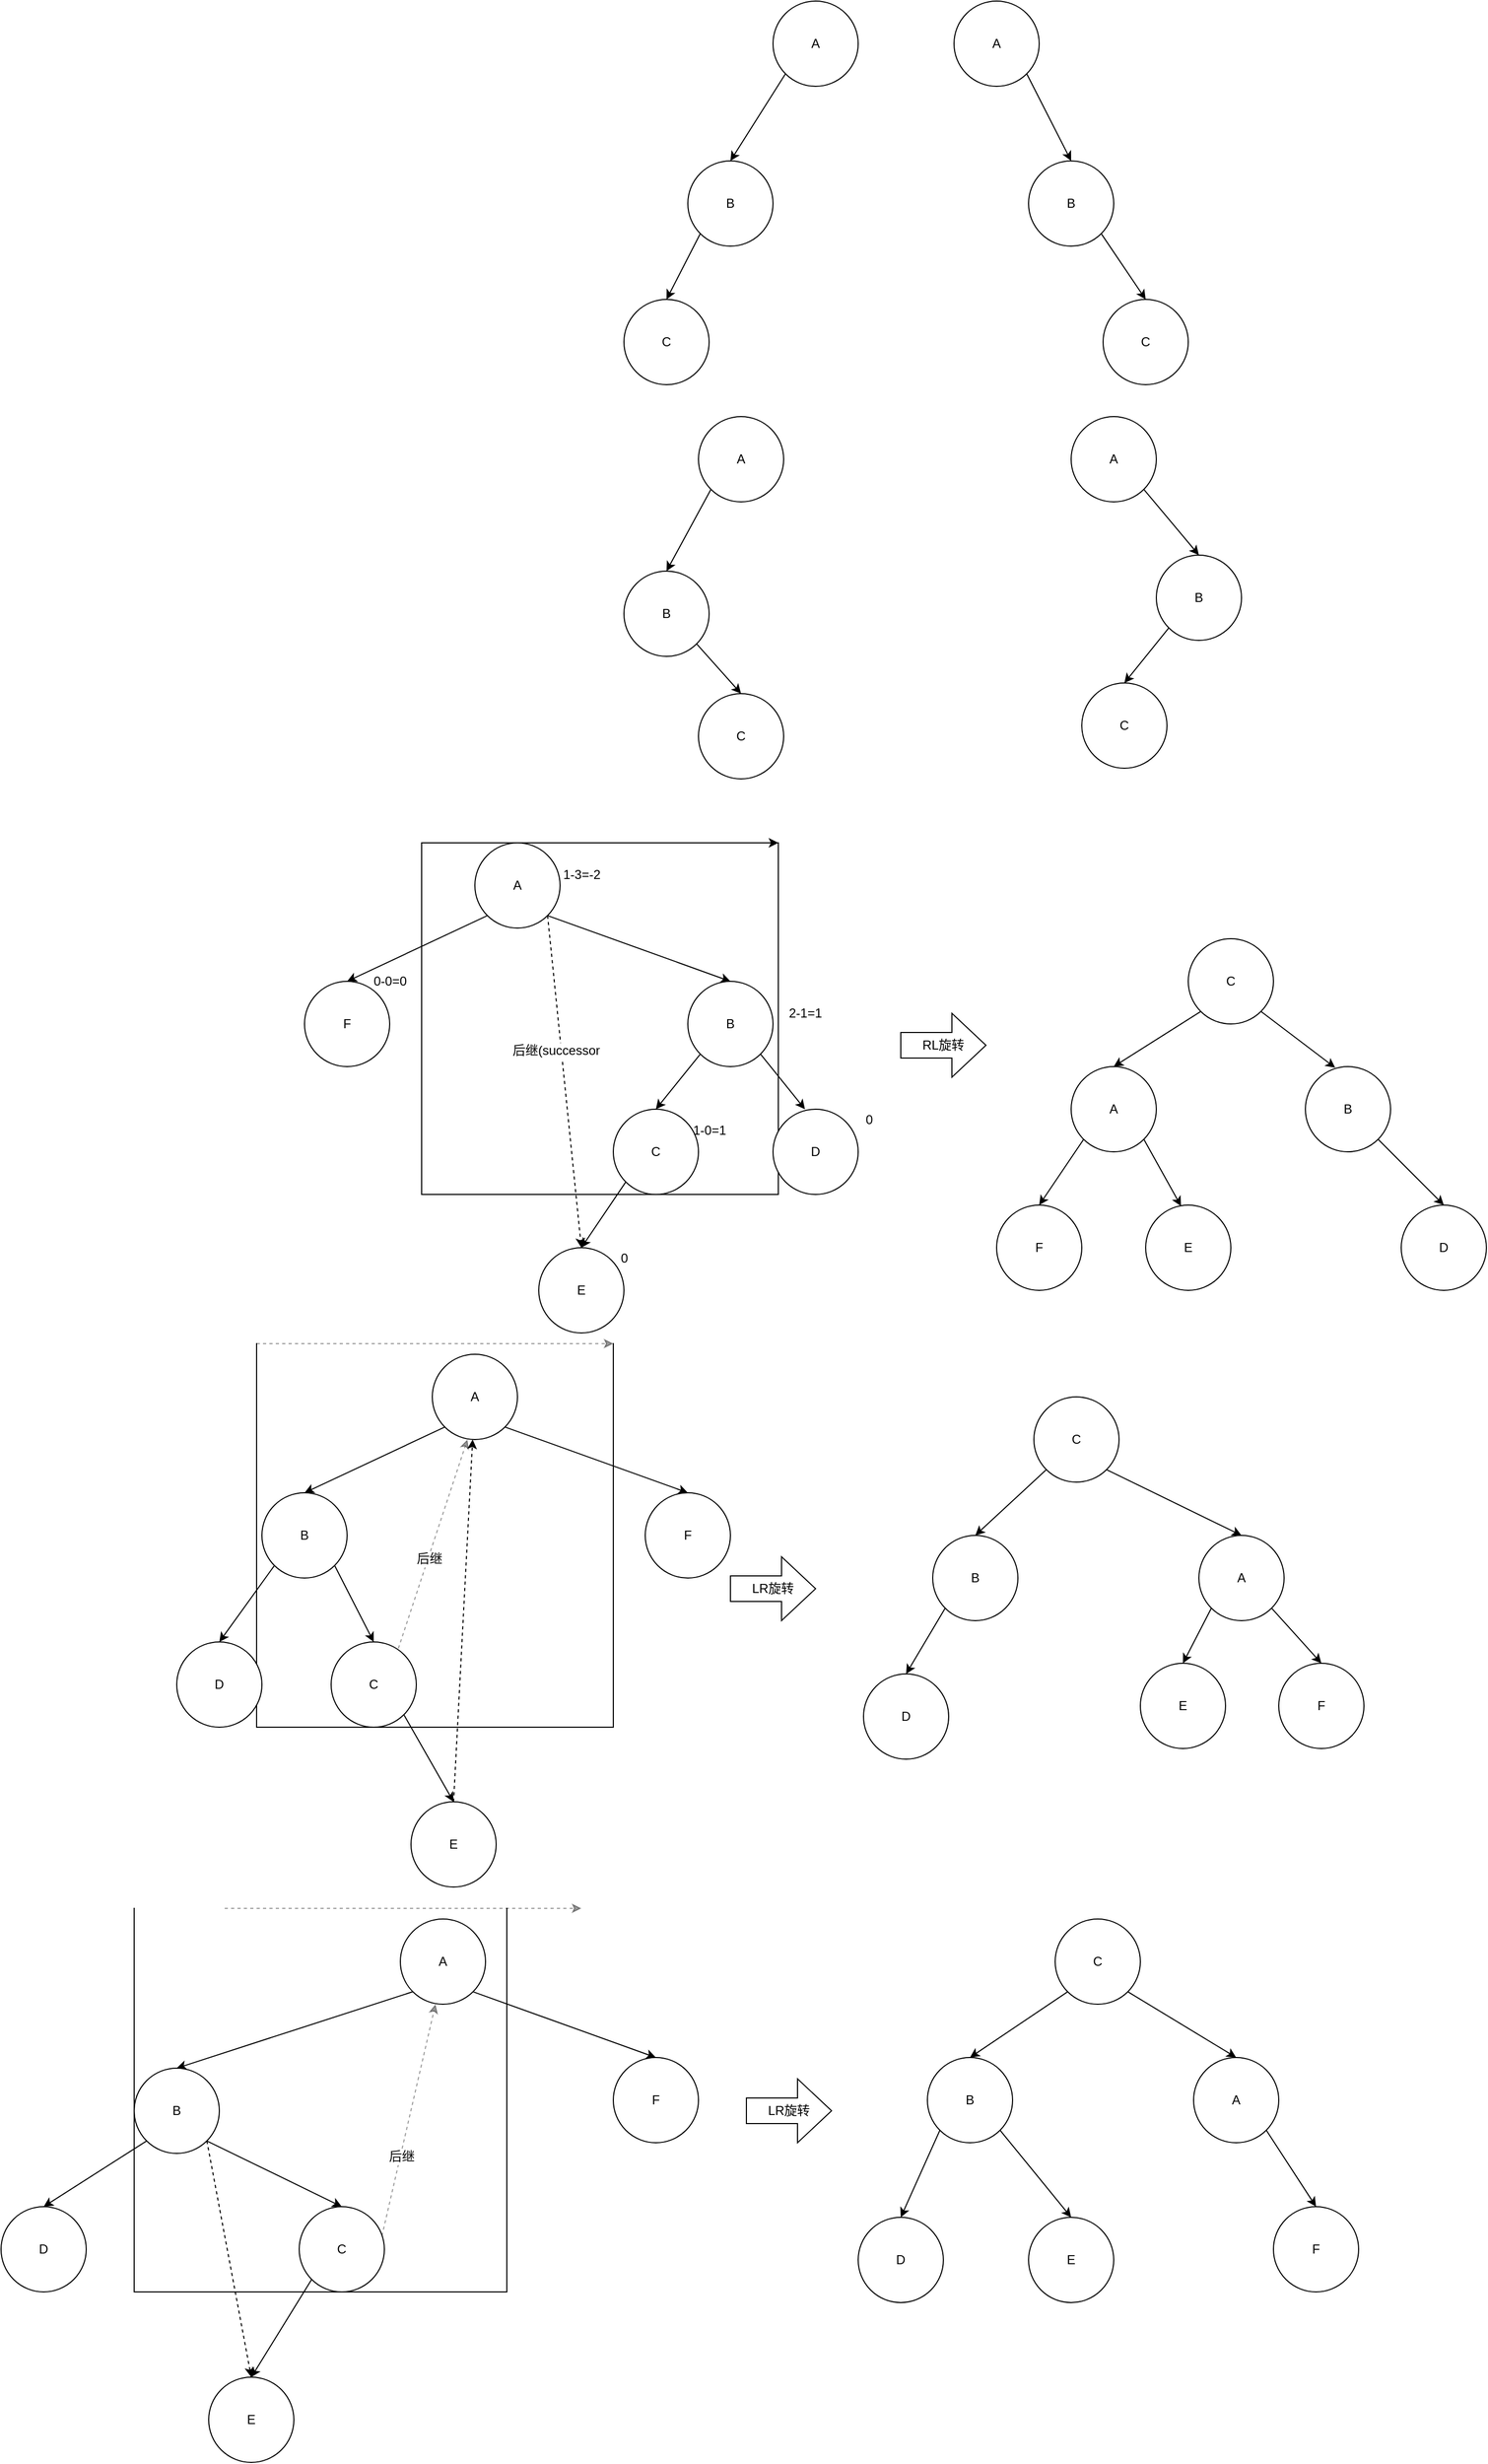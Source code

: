 <mxfile>
    <diagram id="SfLujJUTdWhsyr_97h2g" name="Page-1">
        <mxGraphModel dx="2405" dy="1120" grid="1" gridSize="10" guides="1" tooltips="1" connect="1" arrows="1" fold="1" page="1" pageScale="1" pageWidth="850" pageHeight="1100" math="0" shadow="0">
            <root>
                <mxCell id="0"/>
                <mxCell id="1" parent="0"/>
                <mxCell id="105" value="" style="shape=partialRectangle;whiteSpace=wrap;html=1;bottom=1;right=1;left=1;top=0;fillColor=none;routingCenterX=-0.5;fontSize=12;" vertex="1" parent="1">
                    <mxGeometry x="-185" y="1830" width="335" height="360" as="geometry"/>
                </mxCell>
                <mxCell id="75" value="" style="shape=partialRectangle;whiteSpace=wrap;html=1;bottom=1;right=1;left=1;top=0;fillColor=none;routingCenterX=-0.5;fontSize=12;" vertex="1" parent="1">
                    <mxGeometry x="-30" y="1360" width="335" height="330" as="geometry"/>
                </mxCell>
                <mxCell id="2" style="edgeStyle=none;html=1;exitX=0;exitY=1;exitDx=0;exitDy=0;entryX=0.5;entryY=0;entryDx=0;entryDy=0;endArrow=classic;endFill=1;" parent="1" source="3" target="6" edge="1">
                    <mxGeometry relative="1" as="geometry"/>
                </mxCell>
                <mxCell id="3" value="A" style="ellipse;whiteSpace=wrap;html=1;aspect=fixed;" parent="1" vertex="1">
                    <mxGeometry x="300" y="570" width="80" height="80" as="geometry"/>
                </mxCell>
                <mxCell id="4" style="edgeStyle=none;html=1;exitX=0;exitY=1;exitDx=0;exitDy=0;entryX=0.5;entryY=0;entryDx=0;entryDy=0;endArrow=classic;endFill=1;" parent="1" source="6" target="7" edge="1">
                    <mxGeometry relative="1" as="geometry"/>
                </mxCell>
                <mxCell id="6" value="B" style="ellipse;whiteSpace=wrap;html=1;aspect=fixed;" parent="1" vertex="1">
                    <mxGeometry x="220" y="720" width="80" height="80" as="geometry"/>
                </mxCell>
                <mxCell id="7" value="C" style="ellipse;whiteSpace=wrap;html=1;aspect=fixed;" parent="1" vertex="1">
                    <mxGeometry x="160" y="850" width="80" height="80" as="geometry"/>
                </mxCell>
                <mxCell id="10" style="edgeStyle=none;html=1;exitX=1;exitY=1;exitDx=0;exitDy=0;entryX=0.5;entryY=0;entryDx=0;entryDy=0;endArrow=classic;endFill=1;" parent="1" source="11" target="14" edge="1">
                    <mxGeometry relative="1" as="geometry"/>
                </mxCell>
                <mxCell id="11" value="A" style="ellipse;whiteSpace=wrap;html=1;aspect=fixed;" parent="1" vertex="1">
                    <mxGeometry x="470" y="570" width="80" height="80" as="geometry"/>
                </mxCell>
                <mxCell id="13" style="edgeStyle=none;html=1;exitX=1;exitY=1;exitDx=0;exitDy=0;entryX=0.5;entryY=0;entryDx=0;entryDy=0;endArrow=classic;endFill=1;" parent="1" source="14" target="16" edge="1">
                    <mxGeometry relative="1" as="geometry"/>
                </mxCell>
                <mxCell id="14" value="B" style="ellipse;whiteSpace=wrap;html=1;aspect=fixed;" parent="1" vertex="1">
                    <mxGeometry x="540" y="720" width="80" height="80" as="geometry"/>
                </mxCell>
                <mxCell id="16" value="C" style="ellipse;whiteSpace=wrap;html=1;aspect=fixed;" parent="1" vertex="1">
                    <mxGeometry x="610" y="850" width="80" height="80" as="geometry"/>
                </mxCell>
                <mxCell id="17" style="edgeStyle=none;html=1;exitX=0;exitY=1;exitDx=0;exitDy=0;entryX=0.5;entryY=0;entryDx=0;entryDy=0;endArrow=classic;endFill=1;" parent="1" source="18" target="21" edge="1">
                    <mxGeometry relative="1" as="geometry"/>
                </mxCell>
                <mxCell id="18" value="A" style="ellipse;whiteSpace=wrap;html=1;aspect=fixed;" parent="1" vertex="1">
                    <mxGeometry x="230" y="960" width="80" height="80" as="geometry"/>
                </mxCell>
                <mxCell id="20" style="edgeStyle=none;html=1;exitX=1;exitY=1;exitDx=0;exitDy=0;entryX=0.5;entryY=0;entryDx=0;entryDy=0;endArrow=classic;endFill=1;" parent="1" source="21" target="23" edge="1">
                    <mxGeometry relative="1" as="geometry"/>
                </mxCell>
                <mxCell id="21" value="B" style="ellipse;whiteSpace=wrap;html=1;aspect=fixed;" parent="1" vertex="1">
                    <mxGeometry x="160" y="1105" width="80" height="80" as="geometry"/>
                </mxCell>
                <mxCell id="23" value="C" style="ellipse;whiteSpace=wrap;html=1;aspect=fixed;" parent="1" vertex="1">
                    <mxGeometry x="230" y="1220" width="80" height="80" as="geometry"/>
                </mxCell>
                <mxCell id="31" style="edgeStyle=none;html=1;exitX=1;exitY=1;exitDx=0;exitDy=0;entryX=0.5;entryY=0;entryDx=0;entryDy=0;endArrow=classic;endFill=1;" parent="1" source="32" target="34" edge="1">
                    <mxGeometry relative="1" as="geometry"/>
                </mxCell>
                <mxCell id="32" value="A" style="ellipse;whiteSpace=wrap;html=1;aspect=fixed;" parent="1" vertex="1">
                    <mxGeometry x="580" y="960" width="80" height="80" as="geometry"/>
                </mxCell>
                <mxCell id="33" style="edgeStyle=none;html=1;exitX=0;exitY=1;exitDx=0;exitDy=0;entryX=0.5;entryY=0;entryDx=0;entryDy=0;endArrow=classic;endFill=1;" parent="1" source="34" target="35" edge="1">
                    <mxGeometry relative="1" as="geometry"/>
                </mxCell>
                <mxCell id="34" value="B" style="ellipse;whiteSpace=wrap;html=1;aspect=fixed;" parent="1" vertex="1">
                    <mxGeometry x="660" y="1090" width="80" height="80" as="geometry"/>
                </mxCell>
                <mxCell id="35" value="C" style="ellipse;whiteSpace=wrap;html=1;aspect=fixed;" parent="1" vertex="1">
                    <mxGeometry x="590" y="1210" width="80" height="80" as="geometry"/>
                </mxCell>
                <mxCell id="36" style="edgeStyle=none;html=1;exitX=1;exitY=1;exitDx=0;exitDy=0;entryX=0.5;entryY=0;entryDx=0;entryDy=0;endArrow=classic;endFill=1;" edge="1" parent="1" source="37" target="39">
                    <mxGeometry relative="1" as="geometry"/>
                </mxCell>
                <mxCell id="46" style="edgeStyle=none;html=1;exitX=0;exitY=1;exitDx=0;exitDy=0;entryX=0.5;entryY=0;entryDx=0;entryDy=0;" edge="1" parent="1" source="37" target="45">
                    <mxGeometry relative="1" as="geometry"/>
                </mxCell>
                <mxCell id="77" style="edgeStyle=none;html=1;exitX=1;exitY=1;exitDx=0;exitDy=0;entryX=0.5;entryY=0;entryDx=0;entryDy=0;fontSize=12;dashed=1;jumpSize=26;" edge="1" parent="1" source="37" target="43">
                    <mxGeometry relative="1" as="geometry"/>
                </mxCell>
                <mxCell id="78" value="后继(successor" style="edgeLabel;html=1;align=center;verticalAlign=middle;resizable=0;points=[];fontSize=12;" vertex="1" connectable="0" parent="77">
                    <mxGeometry x="-0.19" y="-5" relative="1" as="geometry">
                        <mxPoint as="offset"/>
                    </mxGeometry>
                </mxCell>
                <mxCell id="37" value="A" style="ellipse;whiteSpace=wrap;html=1;aspect=fixed;" vertex="1" parent="1">
                    <mxGeometry x="20" y="1360" width="80" height="80" as="geometry"/>
                </mxCell>
                <mxCell id="38" style="edgeStyle=none;html=1;exitX=0;exitY=1;exitDx=0;exitDy=0;entryX=0.5;entryY=0;entryDx=0;entryDy=0;endArrow=classic;endFill=1;" edge="1" parent="1" source="39" target="40">
                    <mxGeometry relative="1" as="geometry"/>
                </mxCell>
                <mxCell id="41" style="edgeStyle=none;html=1;exitX=1;exitY=1;exitDx=0;exitDy=0;" edge="1" parent="1" source="39">
                    <mxGeometry relative="1" as="geometry">
                        <mxPoint x="330" y="1610" as="targetPoint"/>
                    </mxGeometry>
                </mxCell>
                <mxCell id="39" value="B" style="ellipse;whiteSpace=wrap;html=1;aspect=fixed;" vertex="1" parent="1">
                    <mxGeometry x="220" y="1490" width="80" height="80" as="geometry"/>
                </mxCell>
                <mxCell id="44" style="edgeStyle=none;html=1;exitX=0;exitY=1;exitDx=0;exitDy=0;entryX=0.5;entryY=0;entryDx=0;entryDy=0;" edge="1" parent="1" source="40" target="43">
                    <mxGeometry relative="1" as="geometry"/>
                </mxCell>
                <mxCell id="40" value="C" style="ellipse;whiteSpace=wrap;html=1;aspect=fixed;" vertex="1" parent="1">
                    <mxGeometry x="150" y="1610" width="80" height="80" as="geometry"/>
                </mxCell>
                <mxCell id="42" value="D" style="ellipse;whiteSpace=wrap;html=1;aspect=fixed;" vertex="1" parent="1">
                    <mxGeometry x="300" y="1610" width="80" height="80" as="geometry"/>
                </mxCell>
                <mxCell id="43" value="E" style="ellipse;whiteSpace=wrap;html=1;aspect=fixed;" vertex="1" parent="1">
                    <mxGeometry x="80" y="1740" width="80" height="80" as="geometry"/>
                </mxCell>
                <mxCell id="45" value="F" style="ellipse;whiteSpace=wrap;html=1;aspect=fixed;" vertex="1" parent="1">
                    <mxGeometry x="-140" y="1490" width="80" height="80" as="geometry"/>
                </mxCell>
                <mxCell id="47" style="edgeStyle=none;html=1;exitX=0;exitY=1;exitDx=0;exitDy=0;entryX=0.5;entryY=0;entryDx=0;entryDy=0;endArrow=classic;endFill=1;" edge="1" parent="1" source="49" target="51">
                    <mxGeometry relative="1" as="geometry"/>
                </mxCell>
                <mxCell id="48" style="edgeStyle=none;html=1;exitX=1;exitY=1;exitDx=0;exitDy=0;entryX=0.35;entryY=0.014;entryDx=0;entryDy=0;entryPerimeter=0;" edge="1" parent="1" source="49" target="52">
                    <mxGeometry relative="1" as="geometry">
                        <mxPoint x="820" y="1580" as="targetPoint"/>
                    </mxGeometry>
                </mxCell>
                <mxCell id="49" value="C" style="ellipse;whiteSpace=wrap;html=1;aspect=fixed;" vertex="1" parent="1">
                    <mxGeometry x="690" y="1450" width="80" height="80" as="geometry"/>
                </mxCell>
                <mxCell id="50" style="edgeStyle=none;html=1;exitX=0;exitY=1;exitDx=0;exitDy=0;entryX=0.5;entryY=0;entryDx=0;entryDy=0;" edge="1" parent="1" source="51" target="53">
                    <mxGeometry relative="1" as="geometry"/>
                </mxCell>
                <mxCell id="55" style="edgeStyle=none;html=1;exitX=1;exitY=1;exitDx=0;exitDy=0;entryX=0.415;entryY=0.011;entryDx=0;entryDy=0;entryPerimeter=0;" edge="1" parent="1" source="51" target="54">
                    <mxGeometry relative="1" as="geometry"/>
                </mxCell>
                <mxCell id="51" value="A" style="ellipse;whiteSpace=wrap;html=1;aspect=fixed;" vertex="1" parent="1">
                    <mxGeometry x="580" y="1570" width="80" height="80" as="geometry"/>
                </mxCell>
                <mxCell id="65" style="edgeStyle=none;html=1;exitX=1;exitY=1;exitDx=0;exitDy=0;entryX=0.5;entryY=0;entryDx=0;entryDy=0;" edge="1" parent="1" source="52" target="64">
                    <mxGeometry relative="1" as="geometry"/>
                </mxCell>
                <mxCell id="52" value="B" style="ellipse;whiteSpace=wrap;html=1;aspect=fixed;" vertex="1" parent="1">
                    <mxGeometry x="800" y="1570" width="80" height="80" as="geometry"/>
                </mxCell>
                <mxCell id="53" value="F" style="ellipse;whiteSpace=wrap;html=1;aspect=fixed;" vertex="1" parent="1">
                    <mxGeometry x="510" y="1700" width="80" height="80" as="geometry"/>
                </mxCell>
                <mxCell id="54" value="E" style="ellipse;whiteSpace=wrap;html=1;aspect=fixed;" vertex="1" parent="1">
                    <mxGeometry x="650" y="1700" width="80" height="80" as="geometry"/>
                </mxCell>
                <mxCell id="64" value="D" style="ellipse;whiteSpace=wrap;html=1;aspect=fixed;" vertex="1" parent="1">
                    <mxGeometry x="890" y="1700" width="80" height="80" as="geometry"/>
                </mxCell>
                <mxCell id="66" value="&lt;font style=&quot;font-size: 12px&quot;&gt;1-3=-2&lt;/font&gt;" style="text;html=1;align=center;verticalAlign=middle;resizable=0;points=[];autosize=1;strokeColor=none;fillColor=none;" vertex="1" parent="1">
                    <mxGeometry x="95" y="1380" width="50" height="20" as="geometry"/>
                </mxCell>
                <mxCell id="67" value="2-1=1" style="text;html=1;align=center;verticalAlign=middle;resizable=0;points=[];autosize=1;strokeColor=none;fillColor=none;fontSize=12;" vertex="1" parent="1">
                    <mxGeometry x="305" y="1510" width="50" height="20" as="geometry"/>
                </mxCell>
                <mxCell id="68" value="0" style="text;html=1;align=center;verticalAlign=middle;resizable=0;points=[];autosize=1;strokeColor=none;fillColor=none;fontSize=12;" vertex="1" parent="1">
                    <mxGeometry x="380" y="1610" width="20" height="20" as="geometry"/>
                </mxCell>
                <mxCell id="69" value="1-0=1" style="text;html=1;align=center;verticalAlign=middle;resizable=0;points=[];autosize=1;strokeColor=none;fillColor=none;fontSize=12;" vertex="1" parent="1">
                    <mxGeometry x="215" y="1620" width="50" height="20" as="geometry"/>
                </mxCell>
                <mxCell id="70" value="0" style="text;html=1;align=center;verticalAlign=middle;resizable=0;points=[];autosize=1;strokeColor=none;fillColor=none;fontSize=12;" vertex="1" parent="1">
                    <mxGeometry x="150" y="1740" width="20" height="20" as="geometry"/>
                </mxCell>
                <mxCell id="71" value="0-0=0" style="text;html=1;align=center;verticalAlign=middle;resizable=0;points=[];autosize=1;strokeColor=none;fillColor=none;fontSize=12;" vertex="1" parent="1">
                    <mxGeometry x="-85" y="1480" width="50" height="20" as="geometry"/>
                </mxCell>
                <mxCell id="72" value="RL旋转" style="shape=singleArrow;whiteSpace=wrap;html=1;arrowWidth=0.4;arrowSize=0.4;fontSize=12;" vertex="1" parent="1">
                    <mxGeometry x="420" y="1520" width="80" height="60" as="geometry"/>
                </mxCell>
                <mxCell id="76" style="edgeStyle=none;html=1;exitX=0;exitY=0;exitDx=0;exitDy=0;entryX=1;entryY=0;entryDx=0;entryDy=0;fontSize=12;" edge="1" parent="1" source="75" target="75">
                    <mxGeometry relative="1" as="geometry"/>
                </mxCell>
                <mxCell id="79" style="edgeStyle=none;html=1;exitX=1;exitY=1;exitDx=0;exitDy=0;entryX=0.5;entryY=0;entryDx=0;entryDy=0;endArrow=classic;endFill=1;" edge="1" parent="1" source="83" target="86">
                    <mxGeometry relative="1" as="geometry"/>
                </mxCell>
                <mxCell id="80" style="edgeStyle=none;html=1;exitX=0;exitY=1;exitDx=0;exitDy=0;entryX=0.5;entryY=0;entryDx=0;entryDy=0;" edge="1" parent="1" source="83" target="91">
                    <mxGeometry relative="1" as="geometry"/>
                </mxCell>
                <mxCell id="83" value="A" style="ellipse;whiteSpace=wrap;html=1;aspect=fixed;" vertex="1" parent="1">
                    <mxGeometry x="-20" y="1840" width="80" height="80" as="geometry"/>
                </mxCell>
                <mxCell id="86" value="F" style="ellipse;whiteSpace=wrap;html=1;aspect=fixed;" vertex="1" parent="1">
                    <mxGeometry x="180" y="1970" width="80" height="80" as="geometry"/>
                </mxCell>
                <mxCell id="124" style="edgeStyle=none;jumpSize=26;html=1;exitX=0.5;exitY=0;exitDx=0;exitDy=0;fontSize=12;dashed=1;" edge="1" parent="1" source="90" target="83">
                    <mxGeometry relative="1" as="geometry"/>
                </mxCell>
                <mxCell id="90" value="E" style="ellipse;whiteSpace=wrap;html=1;aspect=fixed;" vertex="1" parent="1">
                    <mxGeometry x="-40" y="2260" width="80" height="80" as="geometry"/>
                </mxCell>
                <mxCell id="99" style="edgeStyle=none;jumpSize=26;html=1;exitX=1;exitY=1;exitDx=0;exitDy=0;entryX=0.5;entryY=0;entryDx=0;entryDy=0;fontSize=12;" edge="1" parent="1" source="91" target="98">
                    <mxGeometry relative="1" as="geometry"/>
                </mxCell>
                <mxCell id="102" style="edgeStyle=none;jumpSize=26;html=1;exitX=0;exitY=1;exitDx=0;exitDy=0;entryX=0.5;entryY=0;entryDx=0;entryDy=0;fontSize=12;" edge="1" parent="1" source="91" target="101">
                    <mxGeometry relative="1" as="geometry"/>
                </mxCell>
                <mxCell id="91" value="B" style="ellipse;whiteSpace=wrap;html=1;aspect=fixed;" vertex="1" parent="1">
                    <mxGeometry x="-180" y="1970" width="80" height="80" as="geometry"/>
                </mxCell>
                <mxCell id="100" style="edgeStyle=none;jumpSize=26;html=1;exitX=1;exitY=1;exitDx=0;exitDy=0;entryX=0.5;entryY=0;entryDx=0;entryDy=0;fontSize=12;" edge="1" parent="1" source="98" target="90">
                    <mxGeometry relative="1" as="geometry"/>
                </mxCell>
                <mxCell id="103" style="edgeStyle=none;jumpSize=26;html=1;exitX=1;exitY=0;exitDx=0;exitDy=0;entryX=0.5;entryY=1;entryDx=0;entryDy=0;fontSize=12;dashed=1;opacity=40;" edge="1" parent="1">
                    <mxGeometry relative="1" as="geometry">
                        <mxPoint x="-53.716" y="2121.716" as="sourcePoint"/>
                        <mxPoint x="13" y="1920" as="targetPoint"/>
                    </mxGeometry>
                </mxCell>
                <mxCell id="104" value="后继" style="edgeLabel;html=1;align=center;verticalAlign=middle;resizable=0;points=[];fontSize=12;" vertex="1" connectable="0" parent="103">
                    <mxGeometry x="-0.102" y="-1" relative="1" as="geometry">
                        <mxPoint as="offset"/>
                    </mxGeometry>
                </mxCell>
                <mxCell id="98" value="C" style="ellipse;whiteSpace=wrap;html=1;aspect=fixed;" vertex="1" parent="1">
                    <mxGeometry x="-115" y="2110" width="80" height="80" as="geometry"/>
                </mxCell>
                <mxCell id="101" value="D" style="ellipse;whiteSpace=wrap;html=1;aspect=fixed;" vertex="1" parent="1">
                    <mxGeometry x="-260" y="2110" width="80" height="80" as="geometry"/>
                </mxCell>
                <mxCell id="106" style="edgeStyle=none;jumpSize=26;html=1;exitX=0;exitY=0;exitDx=0;exitDy=0;entryX=1;entryY=0;entryDx=0;entryDy=0;dashed=1;fontSize=12;opacity=40;" edge="1" parent="1" source="105" target="105">
                    <mxGeometry relative="1" as="geometry"/>
                </mxCell>
                <mxCell id="107" style="edgeStyle=none;html=1;exitX=1;exitY=1;exitDx=0;exitDy=0;entryX=0.5;entryY=0;entryDx=0;entryDy=0;endArrow=classic;endFill=1;" edge="1" parent="1" source="109" target="110">
                    <mxGeometry relative="1" as="geometry"/>
                </mxCell>
                <mxCell id="125" style="edgeStyle=none;jumpSize=26;html=1;exitX=0;exitY=1;exitDx=0;exitDy=0;entryX=0.5;entryY=0;entryDx=0;entryDy=0;fontSize=12;" edge="1" parent="1" source="109" target="111">
                    <mxGeometry relative="1" as="geometry"/>
                </mxCell>
                <mxCell id="109" value="A" style="ellipse;whiteSpace=wrap;html=1;aspect=fixed;" vertex="1" parent="1">
                    <mxGeometry x="700" y="2010" width="80" height="80" as="geometry"/>
                </mxCell>
                <mxCell id="110" value="F" style="ellipse;whiteSpace=wrap;html=1;aspect=fixed;" vertex="1" parent="1">
                    <mxGeometry x="775" y="2130" width="80" height="80" as="geometry"/>
                </mxCell>
                <mxCell id="111" value="E" style="ellipse;whiteSpace=wrap;html=1;aspect=fixed;" vertex="1" parent="1">
                    <mxGeometry x="645" y="2130" width="80" height="80" as="geometry"/>
                </mxCell>
                <mxCell id="113" style="edgeStyle=none;jumpSize=26;html=1;exitX=0;exitY=1;exitDx=0;exitDy=0;entryX=0.5;entryY=0;entryDx=0;entryDy=0;fontSize=12;" edge="1" parent="1" source="114" target="119">
                    <mxGeometry relative="1" as="geometry"/>
                </mxCell>
                <mxCell id="114" value="B" style="ellipse;whiteSpace=wrap;html=1;aspect=fixed;" vertex="1" parent="1">
                    <mxGeometry x="450" y="2010" width="80" height="80" as="geometry"/>
                </mxCell>
                <mxCell id="121" style="edgeStyle=none;jumpSize=26;html=1;exitX=0;exitY=1;exitDx=0;exitDy=0;entryX=0.5;entryY=0;entryDx=0;entryDy=0;fontSize=12;" edge="1" parent="1" source="118" target="114">
                    <mxGeometry relative="1" as="geometry"/>
                </mxCell>
                <mxCell id="122" style="edgeStyle=none;jumpSize=26;html=1;exitX=1;exitY=1;exitDx=0;exitDy=0;entryX=0.5;entryY=0;entryDx=0;entryDy=0;fontSize=12;" edge="1" parent="1" source="118" target="109">
                    <mxGeometry relative="1" as="geometry"/>
                </mxCell>
                <mxCell id="118" value="C" style="ellipse;whiteSpace=wrap;html=1;aspect=fixed;" vertex="1" parent="1">
                    <mxGeometry x="545" y="1880" width="80" height="80" as="geometry"/>
                </mxCell>
                <mxCell id="119" value="D" style="ellipse;whiteSpace=wrap;html=1;aspect=fixed;" vertex="1" parent="1">
                    <mxGeometry x="385" y="2140" width="80" height="80" as="geometry"/>
                </mxCell>
                <mxCell id="126" value="LR旋转" style="shape=singleArrow;whiteSpace=wrap;html=1;arrowWidth=0.4;arrowSize=0.4;fontSize=12;" vertex="1" parent="1">
                    <mxGeometry x="260" y="2030" width="80" height="60" as="geometry"/>
                </mxCell>
                <mxCell id="128" style="edgeStyle=none;html=1;exitX=1;exitY=1;exitDx=0;exitDy=0;entryX=0.5;entryY=0;entryDx=0;entryDy=0;endArrow=classic;endFill=1;" edge="1" parent="1" source="130" target="131">
                    <mxGeometry relative="1" as="geometry"/>
                </mxCell>
                <mxCell id="129" style="edgeStyle=none;html=1;exitX=0;exitY=1;exitDx=0;exitDy=0;entryX=0.5;entryY=0;entryDx=0;entryDy=0;" edge="1" parent="1" source="130" target="136">
                    <mxGeometry relative="1" as="geometry"/>
                </mxCell>
                <mxCell id="130" value="A" style="ellipse;whiteSpace=wrap;html=1;aspect=fixed;" vertex="1" parent="1">
                    <mxGeometry x="-50" y="2370" width="80" height="80" as="geometry"/>
                </mxCell>
                <mxCell id="131" value="F" style="ellipse;whiteSpace=wrap;html=1;aspect=fixed;" vertex="1" parent="1">
                    <mxGeometry x="150" y="2500" width="80" height="80" as="geometry"/>
                </mxCell>
                <mxCell id="133" value="E" style="ellipse;whiteSpace=wrap;html=1;aspect=fixed;" vertex="1" parent="1">
                    <mxGeometry x="-230" y="2800" width="80" height="80" as="geometry"/>
                </mxCell>
                <mxCell id="134" style="edgeStyle=none;jumpSize=26;html=1;exitX=1;exitY=1;exitDx=0;exitDy=0;entryX=0.5;entryY=0;entryDx=0;entryDy=0;fontSize=12;" edge="1" parent="1" source="136" target="140">
                    <mxGeometry relative="1" as="geometry"/>
                </mxCell>
                <mxCell id="135" style="edgeStyle=none;jumpSize=26;html=1;exitX=0;exitY=1;exitDx=0;exitDy=0;entryX=0.5;entryY=0;entryDx=0;entryDy=0;fontSize=12;" edge="1" parent="1" source="136" target="141">
                    <mxGeometry relative="1" as="geometry"/>
                </mxCell>
                <mxCell id="143" style="edgeStyle=none;jumpSize=26;html=1;exitX=1;exitY=1;exitDx=0;exitDy=0;entryX=0.5;entryY=0;entryDx=0;entryDy=0;fontSize=12;dashed=1;" edge="1" parent="1" source="136" target="133">
                    <mxGeometry relative="1" as="geometry"/>
                </mxCell>
                <mxCell id="136" value="B" style="ellipse;whiteSpace=wrap;html=1;aspect=fixed;" vertex="1" parent="1">
                    <mxGeometry x="-300" y="2510" width="80" height="80" as="geometry"/>
                </mxCell>
                <mxCell id="137" style="edgeStyle=none;jumpSize=26;html=1;exitX=0;exitY=1;exitDx=0;exitDy=0;entryX=0.5;entryY=0;entryDx=0;entryDy=0;fontSize=12;" edge="1" parent="1" source="140" target="133">
                    <mxGeometry relative="1" as="geometry"/>
                </mxCell>
                <mxCell id="138" style="edgeStyle=none;jumpSize=26;html=1;exitX=1;exitY=1;exitDx=0;exitDy=0;entryX=0.5;entryY=1;entryDx=0;entryDy=0;fontSize=12;dashed=1;opacity=40;" edge="1" parent="1" source="140">
                    <mxGeometry relative="1" as="geometry">
                        <mxPoint x="-83.716" y="2651.716" as="sourcePoint"/>
                        <mxPoint x="-17" y="2450" as="targetPoint"/>
                    </mxGeometry>
                </mxCell>
                <mxCell id="139" value="后继" style="edgeLabel;html=1;align=center;verticalAlign=middle;resizable=0;points=[];fontSize=12;" vertex="1" connectable="0" parent="138">
                    <mxGeometry x="-0.102" y="-1" relative="1" as="geometry">
                        <mxPoint as="offset"/>
                    </mxGeometry>
                </mxCell>
                <mxCell id="140" value="C" style="ellipse;whiteSpace=wrap;html=1;aspect=fixed;" vertex="1" parent="1">
                    <mxGeometry x="-145" y="2640" width="80" height="80" as="geometry"/>
                </mxCell>
                <mxCell id="141" value="D" style="ellipse;whiteSpace=wrap;html=1;aspect=fixed;" vertex="1" parent="1">
                    <mxGeometry x="-425" y="2640" width="80" height="80" as="geometry"/>
                </mxCell>
                <mxCell id="142" style="edgeStyle=none;jumpSize=26;html=1;exitX=0;exitY=0;exitDx=0;exitDy=0;entryX=1;entryY=0;entryDx=0;entryDy=0;dashed=1;fontSize=12;opacity=40;" edge="1" parent="1">
                    <mxGeometry relative="1" as="geometry">
                        <mxPoint x="-215" y="2360" as="sourcePoint"/>
                        <mxPoint x="120" y="2360" as="targetPoint"/>
                    </mxGeometry>
                </mxCell>
                <mxCell id="144" style="edgeStyle=none;html=1;exitX=1;exitY=1;exitDx=0;exitDy=0;entryX=0.5;entryY=0;entryDx=0;entryDy=0;endArrow=classic;endFill=1;" edge="1" parent="1" source="146" target="147">
                    <mxGeometry relative="1" as="geometry"/>
                </mxCell>
                <mxCell id="145" style="edgeStyle=none;jumpSize=26;html=1;exitX=1;exitY=1;exitDx=0;exitDy=0;entryX=0.5;entryY=0;entryDx=0;entryDy=0;fontSize=12;" edge="1" parent="1" source="150" target="148">
                    <mxGeometry relative="1" as="geometry"/>
                </mxCell>
                <mxCell id="146" value="A" style="ellipse;whiteSpace=wrap;html=1;aspect=fixed;" vertex="1" parent="1">
                    <mxGeometry x="695" y="2500" width="80" height="80" as="geometry"/>
                </mxCell>
                <mxCell id="147" value="F" style="ellipse;whiteSpace=wrap;html=1;aspect=fixed;" vertex="1" parent="1">
                    <mxGeometry x="770" y="2640" width="80" height="80" as="geometry"/>
                </mxCell>
                <mxCell id="148" value="E" style="ellipse;whiteSpace=wrap;html=1;aspect=fixed;" vertex="1" parent="1">
                    <mxGeometry x="540" y="2650" width="80" height="80" as="geometry"/>
                </mxCell>
                <mxCell id="149" style="edgeStyle=none;jumpSize=26;html=1;exitX=0;exitY=1;exitDx=0;exitDy=0;entryX=0.5;entryY=0;entryDx=0;entryDy=0;fontSize=12;" edge="1" parent="1" source="150" target="154">
                    <mxGeometry relative="1" as="geometry"/>
                </mxCell>
                <mxCell id="150" value="B" style="ellipse;whiteSpace=wrap;html=1;aspect=fixed;" vertex="1" parent="1">
                    <mxGeometry x="445" y="2500" width="80" height="80" as="geometry"/>
                </mxCell>
                <mxCell id="151" style="edgeStyle=none;jumpSize=26;html=1;exitX=0;exitY=1;exitDx=0;exitDy=0;entryX=0.5;entryY=0;entryDx=0;entryDy=0;fontSize=12;" edge="1" parent="1" source="153" target="150">
                    <mxGeometry relative="1" as="geometry"/>
                </mxCell>
                <mxCell id="152" style="edgeStyle=none;jumpSize=26;html=1;exitX=1;exitY=1;exitDx=0;exitDy=0;entryX=0.5;entryY=0;entryDx=0;entryDy=0;fontSize=12;" edge="1" parent="1" source="153" target="146">
                    <mxGeometry relative="1" as="geometry"/>
                </mxCell>
                <mxCell id="153" value="C" style="ellipse;whiteSpace=wrap;html=1;aspect=fixed;" vertex="1" parent="1">
                    <mxGeometry x="565" y="2370" width="80" height="80" as="geometry"/>
                </mxCell>
                <mxCell id="154" value="D" style="ellipse;whiteSpace=wrap;html=1;aspect=fixed;" vertex="1" parent="1">
                    <mxGeometry x="380" y="2650" width="80" height="80" as="geometry"/>
                </mxCell>
                <mxCell id="156" value="LR旋转" style="shape=singleArrow;whiteSpace=wrap;html=1;arrowWidth=0.4;arrowSize=0.4;fontSize=12;" vertex="1" parent="1">
                    <mxGeometry x="275" y="2520" width="80" height="60" as="geometry"/>
                </mxCell>
                <mxCell id="157" value="" style="shape=partialRectangle;whiteSpace=wrap;html=1;bottom=1;right=1;left=1;top=0;fillColor=none;routingCenterX=-0.5;fontSize=12;" vertex="1" parent="1">
                    <mxGeometry x="-300" y="2360" width="350" height="360" as="geometry"/>
                </mxCell>
            </root>
        </mxGraphModel>
    </diagram>
</mxfile>